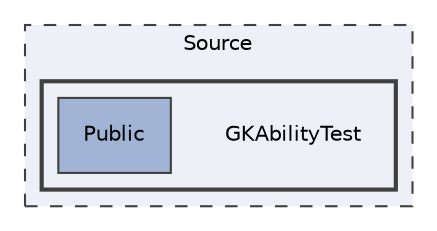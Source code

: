 digraph "Source/GKAbilityTest"
{
 // LATEX_PDF_SIZE
  edge [fontname="Helvetica",fontsize="10",labelfontname="Helvetica",labelfontsize="10"];
  node [fontname="Helvetica",fontsize="10",shape=record];
  compound=true
  subgraph clusterdir_74389ed8173ad57b461b9d623a1f3867 {
    graph [ bgcolor="#edf0f7", pencolor="grey25", style="filled,dashed,", label="Source", fontname="Helvetica", fontsize="10", URL="dir_74389ed8173ad57b461b9d623a1f3867.html"]
  subgraph clusterdir_4f4c59cf84b17ead154249187655dfcf {
    graph [ bgcolor="#edf0f7", pencolor="grey25", style="filled,bold,", label="", fontname="Helvetica", fontsize="10", URL="dir_4f4c59cf84b17ead154249187655dfcf.html"]
    dir_4f4c59cf84b17ead154249187655dfcf [shape=plaintext, label="GKAbilityTest"];
  dir_f9c5228d1ddb5eddfbe814ee40c0039d [shape=box, label="Public", style="filled,", fillcolor="#a2b4d6", color="grey25", URL="dir_f9c5228d1ddb5eddfbe814ee40c0039d.html"];
  }
  }
}
